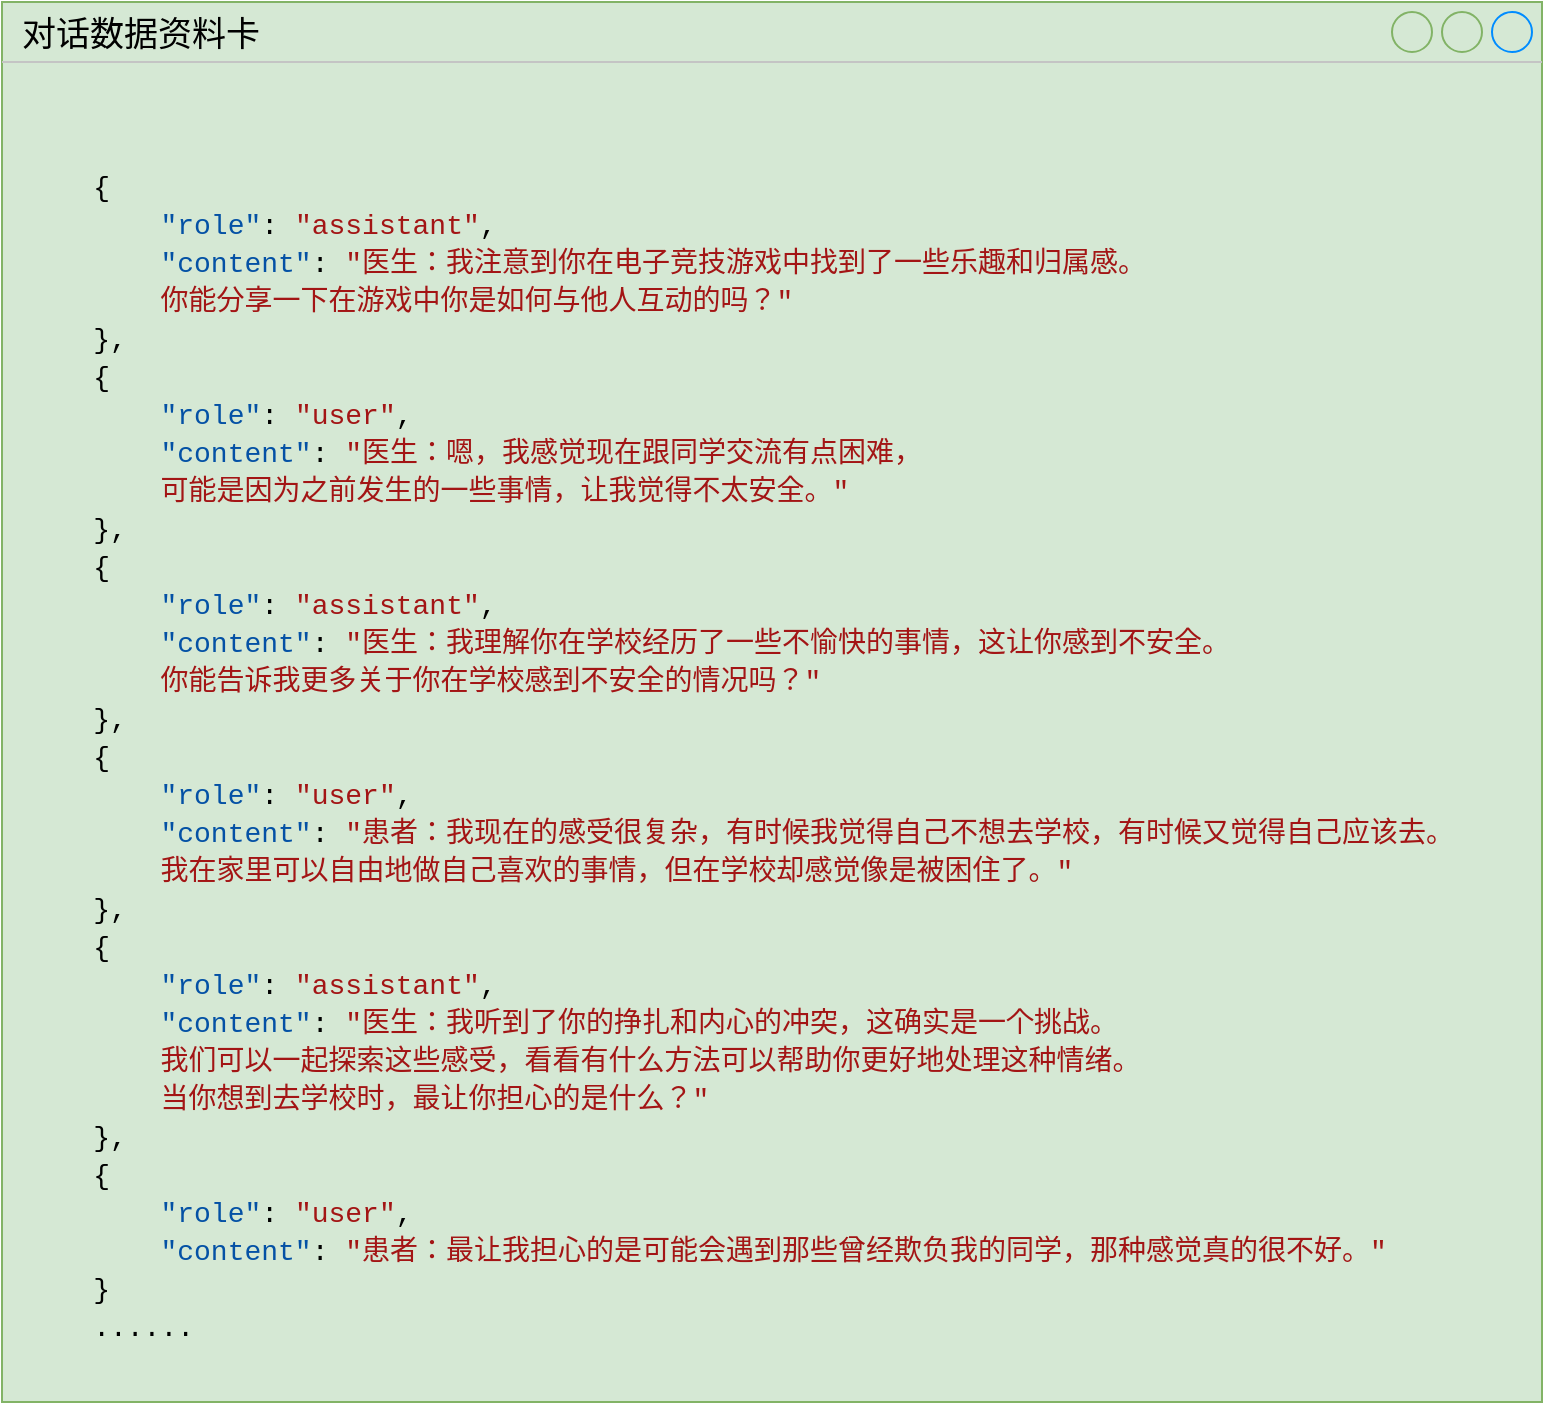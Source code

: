 <mxfile>
    <diagram id="6bWYNVlbG-I1rdj2Dx-x" name="第 1 页">
        <mxGraphModel dx="1060" dy="873" grid="1" gridSize="10" guides="1" tooltips="1" connect="1" arrows="1" fold="1" page="1" pageScale="1" pageWidth="827" pageHeight="1169" math="0" shadow="0">
            <root>
                <mxCell id="0"/>
                <mxCell id="1" parent="0"/>
                <mxCell id="2" value="对话数据资料卡" style="strokeWidth=1;shadow=0;dashed=0;align=center;html=1;shape=mxgraph.mockup.containers.window;align=left;verticalAlign=top;spacingLeft=8;strokeColor2=#008cff;strokeColor3=#c4c4c4;mainText=;fontSize=17;labelBackgroundColor=none;whiteSpace=wrap;fillColor=#d5e8d4;strokeColor=#82b366;" vertex="1" parent="1">
                    <mxGeometry x="20" y="70" width="770" height="700" as="geometry"/>
                </mxCell>
                <mxCell id="3" value="&lt;div style=&quot;color: rgb(0, 0, 0); font-family: Consolas, &amp;quot;Courier New&amp;quot;, monospace; font-size: 14px; line-height: 19px; white-space-collapse: preserve;&quot;&gt;&lt;div style=&quot;&quot;&gt;&lt;span style=&quot;background-color: transparent;&quot;&gt;&amp;nbsp; &amp;nbsp; {&lt;/span&gt;&lt;/div&gt;&lt;div style=&quot;&quot;&gt;&lt;span&gt;&lt;span style=&quot;color: rgb(0, 0, 0);&quot;&gt;&amp;nbsp; &amp;nbsp; &amp;nbsp; &amp;nbsp; &lt;/span&gt;&lt;span style=&quot;color: rgb(4, 81, 165);&quot;&gt;&quot;role&quot;&lt;/span&gt;&lt;span style=&quot;color: rgb(0, 0, 0);&quot;&gt;: &lt;/span&gt;&lt;span style=&quot;color: rgb(163, 21, 21);&quot;&gt;&quot;assistant&quot;&lt;/span&gt;&lt;span style=&quot;color: rgb(0, 0, 0);&quot;&gt;,&lt;/span&gt;&lt;/span&gt;&lt;/div&gt;&lt;div style=&quot;&quot;&gt;&lt;span&gt;&lt;span style=&quot;color: rgb(0, 0, 0);&quot;&gt;&amp;nbsp; &amp;nbsp; &amp;nbsp; &amp;nbsp; &lt;/span&gt;&lt;span style=&quot;color: rgb(4, 81, 165);&quot;&gt;&quot;content&quot;&lt;/span&gt;&lt;span style=&quot;color: rgb(0, 0, 0);&quot;&gt;: &lt;/span&gt;&lt;span style=&quot;color: rgb(163, 21, 21);&quot;&gt;&quot;医生：我注意到你在电子竞技游戏中找到了一些乐趣和归属感。&lt;/span&gt;&lt;/span&gt;&lt;/div&gt;&lt;div style=&quot;&quot;&gt;&lt;span&gt;&lt;span style=&quot;color: rgb(163, 21, 21);&quot;&gt;&lt;span style=&quot;white-space: pre;&quot;&gt;&#x9;&lt;/span&gt;你能分享一下在游戏中你是如何与他人互动的吗？&quot;&lt;/span&gt;&lt;/span&gt;&lt;/div&gt;&lt;div style=&quot;&quot;&gt;&lt;span style=&quot;color: rgb(0, 0, 0);&quot;&gt;&amp;nbsp; &amp;nbsp; },&lt;/span&gt;&lt;/div&gt;&lt;div style=&quot;&quot;&gt;&lt;span style=&quot;color: rgb(0, 0, 0);&quot;&gt;&amp;nbsp; &amp;nbsp; {&lt;/span&gt;&lt;/div&gt;&lt;div style=&quot;&quot;&gt;&lt;span&gt;&lt;span style=&quot;color: rgb(0, 0, 0);&quot;&gt;&amp;nbsp; &amp;nbsp; &amp;nbsp; &amp;nbsp; &lt;/span&gt;&lt;span style=&quot;color: rgb(4, 81, 165);&quot;&gt;&quot;role&quot;&lt;/span&gt;&lt;span style=&quot;color: rgb(0, 0, 0);&quot;&gt;: &lt;/span&gt;&lt;span style=&quot;color: rgb(163, 21, 21);&quot;&gt;&quot;user&quot;&lt;/span&gt;&lt;span style=&quot;color: rgb(0, 0, 0);&quot;&gt;,&lt;/span&gt;&lt;/span&gt;&lt;/div&gt;&lt;div style=&quot;&quot;&gt;&lt;span&gt;&lt;span style=&quot;color: rgb(0, 0, 0);&quot;&gt;&amp;nbsp; &amp;nbsp; &amp;nbsp; &amp;nbsp; &lt;/span&gt;&lt;span style=&quot;color: rgb(4, 81, 165);&quot;&gt;&quot;content&quot;&lt;/span&gt;&lt;span style=&quot;color: rgb(0, 0, 0);&quot;&gt;: &lt;/span&gt;&lt;span style=&quot;color: rgb(163, 21, 21);&quot;&gt;&quot;医生：嗯，我感觉现在跟同学交流有点困难，&lt;/span&gt;&lt;/span&gt;&lt;/div&gt;&lt;div style=&quot;&quot;&gt;&lt;span&gt;&lt;span style=&quot;color: rgb(163, 21, 21);&quot;&gt;&lt;span style=&quot;white-space: pre;&quot;&gt;&#x9;&lt;/span&gt;可能是因为之前发生的一些事情，让我觉得不太安全。&quot;&lt;/span&gt;&lt;/span&gt;&lt;/div&gt;&lt;div style=&quot;&quot;&gt;&lt;span style=&quot;color: rgb(0, 0, 0);&quot;&gt;&amp;nbsp; &amp;nbsp; },&lt;/span&gt;&lt;/div&gt;&lt;div style=&quot;&quot;&gt;&lt;span style=&quot;color: rgb(0, 0, 0);&quot;&gt;&amp;nbsp; &amp;nbsp; {&lt;/span&gt;&lt;/div&gt;&lt;div style=&quot;&quot;&gt;&lt;span&gt;&lt;span style=&quot;color: rgb(0, 0, 0);&quot;&gt;&amp;nbsp; &amp;nbsp; &amp;nbsp; &amp;nbsp; &lt;/span&gt;&lt;span style=&quot;color: rgb(4, 81, 165);&quot;&gt;&quot;role&quot;&lt;/span&gt;&lt;span style=&quot;color: rgb(0, 0, 0);&quot;&gt;: &lt;/span&gt;&lt;span style=&quot;color: rgb(163, 21, 21);&quot;&gt;&quot;assistant&quot;&lt;/span&gt;&lt;span style=&quot;color: rgb(0, 0, 0);&quot;&gt;,&lt;/span&gt;&lt;/span&gt;&lt;/div&gt;&lt;div style=&quot;&quot;&gt;&lt;span&gt;&lt;span style=&quot;color: rgb(0, 0, 0);&quot;&gt;&amp;nbsp; &amp;nbsp; &amp;nbsp; &amp;nbsp; &lt;/span&gt;&lt;span style=&quot;color: rgb(4, 81, 165);&quot;&gt;&quot;content&quot;&lt;/span&gt;&lt;span style=&quot;color: rgb(0, 0, 0);&quot;&gt;: &lt;/span&gt;&lt;span style=&quot;color: rgb(163, 21, 21);&quot;&gt;&quot;医生：我理解你在学校经历了一些不愉快的事情，这让你感到不安全。&lt;/span&gt;&lt;/span&gt;&lt;/div&gt;&lt;div style=&quot;&quot;&gt;&lt;span&gt;&lt;span style=&quot;color: rgb(163, 21, 21);&quot;&gt;&lt;span style=&quot;white-space: pre;&quot;&gt;&#x9;&lt;/span&gt;你能告诉我更多关于你在学校感到不安全的情况吗？&quot;&lt;/span&gt;&lt;/span&gt;&lt;/div&gt;&lt;div style=&quot;&quot;&gt;&lt;span style=&quot;color: rgb(0, 0, 0);&quot;&gt;&amp;nbsp; &amp;nbsp; },&lt;/span&gt;&lt;/div&gt;&lt;div style=&quot;&quot;&gt;&lt;span style=&quot;color: rgb(0, 0, 0);&quot;&gt;&amp;nbsp; &amp;nbsp; {&lt;/span&gt;&lt;/div&gt;&lt;div style=&quot;&quot;&gt;&lt;span&gt;&lt;span style=&quot;color: rgb(0, 0, 0);&quot;&gt;&amp;nbsp; &amp;nbsp; &amp;nbsp; &amp;nbsp; &lt;/span&gt;&lt;span style=&quot;color: rgb(4, 81, 165);&quot;&gt;&quot;role&quot;&lt;/span&gt;&lt;span style=&quot;color: rgb(0, 0, 0);&quot;&gt;: &lt;/span&gt;&lt;span style=&quot;color: rgb(163, 21, 21);&quot;&gt;&quot;user&quot;&lt;/span&gt;&lt;span style=&quot;color: rgb(0, 0, 0);&quot;&gt;,&lt;/span&gt;&lt;/span&gt;&lt;/div&gt;&lt;div style=&quot;&quot;&gt;&lt;span&gt;&lt;span style=&quot;color: rgb(0, 0, 0);&quot;&gt;&amp;nbsp; &amp;nbsp; &amp;nbsp; &amp;nbsp; &lt;/span&gt;&lt;span style=&quot;color: rgb(4, 81, 165);&quot;&gt;&quot;content&quot;&lt;/span&gt;&lt;span style=&quot;color: rgb(0, 0, 0);&quot;&gt;: &lt;/span&gt;&lt;span style=&quot;color: rgb(163, 21, 21);&quot;&gt;&quot;患者：我现在的感受很复杂，有时候我觉得自己不想去学校，有时候又觉得自己应该去。&lt;/span&gt;&lt;/span&gt;&lt;/div&gt;&lt;div style=&quot;&quot;&gt;&lt;span&gt;&lt;span style=&quot;color: rgb(163, 21, 21);&quot;&gt;&lt;span style=&quot;white-space: pre;&quot;&gt;&#x9;&lt;/span&gt;我在家里可以自由地做自己喜欢的事情，但在学校却感觉像是被困住了。&quot;&lt;/span&gt;&lt;/span&gt;&lt;/div&gt;&lt;div style=&quot;&quot;&gt;&lt;span style=&quot;color: rgb(0, 0, 0);&quot;&gt;&amp;nbsp; &amp;nbsp; },&lt;/span&gt;&lt;/div&gt;&lt;div style=&quot;&quot;&gt;&lt;span style=&quot;color: rgb(0, 0, 0);&quot;&gt;&amp;nbsp; &amp;nbsp; {&lt;/span&gt;&lt;/div&gt;&lt;div style=&quot;&quot;&gt;&lt;span&gt;&lt;span style=&quot;color: rgb(0, 0, 0);&quot;&gt;&amp;nbsp; &amp;nbsp; &amp;nbsp; &amp;nbsp; &lt;/span&gt;&lt;span style=&quot;color: rgb(4, 81, 165);&quot;&gt;&quot;role&quot;&lt;/span&gt;&lt;span style=&quot;color: rgb(0, 0, 0);&quot;&gt;: &lt;/span&gt;&lt;span style=&quot;color: rgb(163, 21, 21);&quot;&gt;&quot;assistant&quot;&lt;/span&gt;&lt;span style=&quot;color: rgb(0, 0, 0);&quot;&gt;,&lt;/span&gt;&lt;/span&gt;&lt;/div&gt;&lt;div style=&quot;&quot;&gt;&lt;span&gt;&lt;span style=&quot;color: rgb(0, 0, 0);&quot;&gt;&amp;nbsp; &amp;nbsp; &amp;nbsp; &amp;nbsp; &lt;/span&gt;&lt;span style=&quot;color: rgb(4, 81, 165);&quot;&gt;&quot;content&quot;&lt;/span&gt;&lt;span style=&quot;color: rgb(0, 0, 0);&quot;&gt;: &lt;/span&gt;&lt;span style=&quot;color: rgb(163, 21, 21);&quot;&gt;&quot;医生：我听到了你的挣扎和内心的冲突，这确实是一个挑战。&lt;/span&gt;&lt;/span&gt;&lt;/div&gt;&lt;div style=&quot;&quot;&gt;&lt;span&gt;&lt;span style=&quot;color: rgb(163, 21, 21);&quot;&gt;&lt;span style=&quot;white-space: pre;&quot;&gt;&#x9;&lt;/span&gt;我们可以一起探索这些感受，看看有什么方法可以帮助你更好地处理这种情绪。&lt;/span&gt;&lt;/span&gt;&lt;/div&gt;&lt;div style=&quot;&quot;&gt;&lt;span&gt;&lt;span style=&quot;color: rgb(163, 21, 21);&quot;&gt;&lt;span style=&quot;white-space: pre;&quot;&gt;&#x9;&lt;/span&gt;当你想到去学校时，最让你担心的是什么？&quot;&lt;/span&gt;&lt;/span&gt;&lt;/div&gt;&lt;div style=&quot;&quot;&gt;&lt;span style=&quot;color: rgb(0, 0, 0);&quot;&gt;&amp;nbsp; &amp;nbsp; },&lt;/span&gt;&lt;/div&gt;&lt;div style=&quot;&quot;&gt;&lt;span style=&quot;color: rgb(0, 0, 0);&quot;&gt;&amp;nbsp; &amp;nbsp; {&lt;/span&gt;&lt;/div&gt;&lt;div style=&quot;&quot;&gt;&lt;span&gt;&lt;span style=&quot;color: rgb(0, 0, 0);&quot;&gt;&amp;nbsp; &amp;nbsp; &amp;nbsp; &amp;nbsp; &lt;/span&gt;&lt;span style=&quot;color: rgb(4, 81, 165);&quot;&gt;&quot;role&quot;&lt;/span&gt;&lt;span style=&quot;color: rgb(0, 0, 0);&quot;&gt;: &lt;/span&gt;&lt;span style=&quot;color: rgb(163, 21, 21);&quot;&gt;&quot;user&quot;&lt;/span&gt;&lt;span style=&quot;color: rgb(0, 0, 0);&quot;&gt;,&lt;/span&gt;&lt;/span&gt;&lt;/div&gt;&lt;div style=&quot;&quot;&gt;&lt;span&gt;&lt;span style=&quot;color: rgb(0, 0, 0);&quot;&gt;&amp;nbsp; &amp;nbsp; &amp;nbsp; &amp;nbsp; &lt;/span&gt;&lt;span style=&quot;color: rgb(4, 81, 165);&quot;&gt;&quot;content&quot;&lt;/span&gt;&lt;span style=&quot;color: rgb(0, 0, 0);&quot;&gt;: &lt;/span&gt;&lt;span style=&quot;color: rgb(163, 21, 21);&quot;&gt;&quot;患者：最让我担心的是可能会遇到那些曾经欺负我的同学，那种感觉真的很不好。&quot;&lt;/span&gt;&lt;/span&gt;&lt;/div&gt;&lt;div style=&quot;&quot;&gt;&lt;span style=&quot;color: rgb(0, 0, 0);&quot;&gt;&amp;nbsp; &amp;nbsp; }&lt;/span&gt;&lt;/div&gt;&lt;div style=&quot;&quot;&gt;&lt;span style=&quot;color: rgb(0, 0, 0);&quot;&gt;    ......&lt;/span&gt;&lt;/div&gt;&lt;/div&gt;" style="text;html=1;align=left;verticalAlign=middle;resizable=0;points=[];autosize=1;strokeColor=none;fillColor=none;" vertex="1" parent="1">
                    <mxGeometry x="30" y="148" width="750" height="600" as="geometry"/>
                </mxCell>
            </root>
        </mxGraphModel>
    </diagram>
</mxfile>